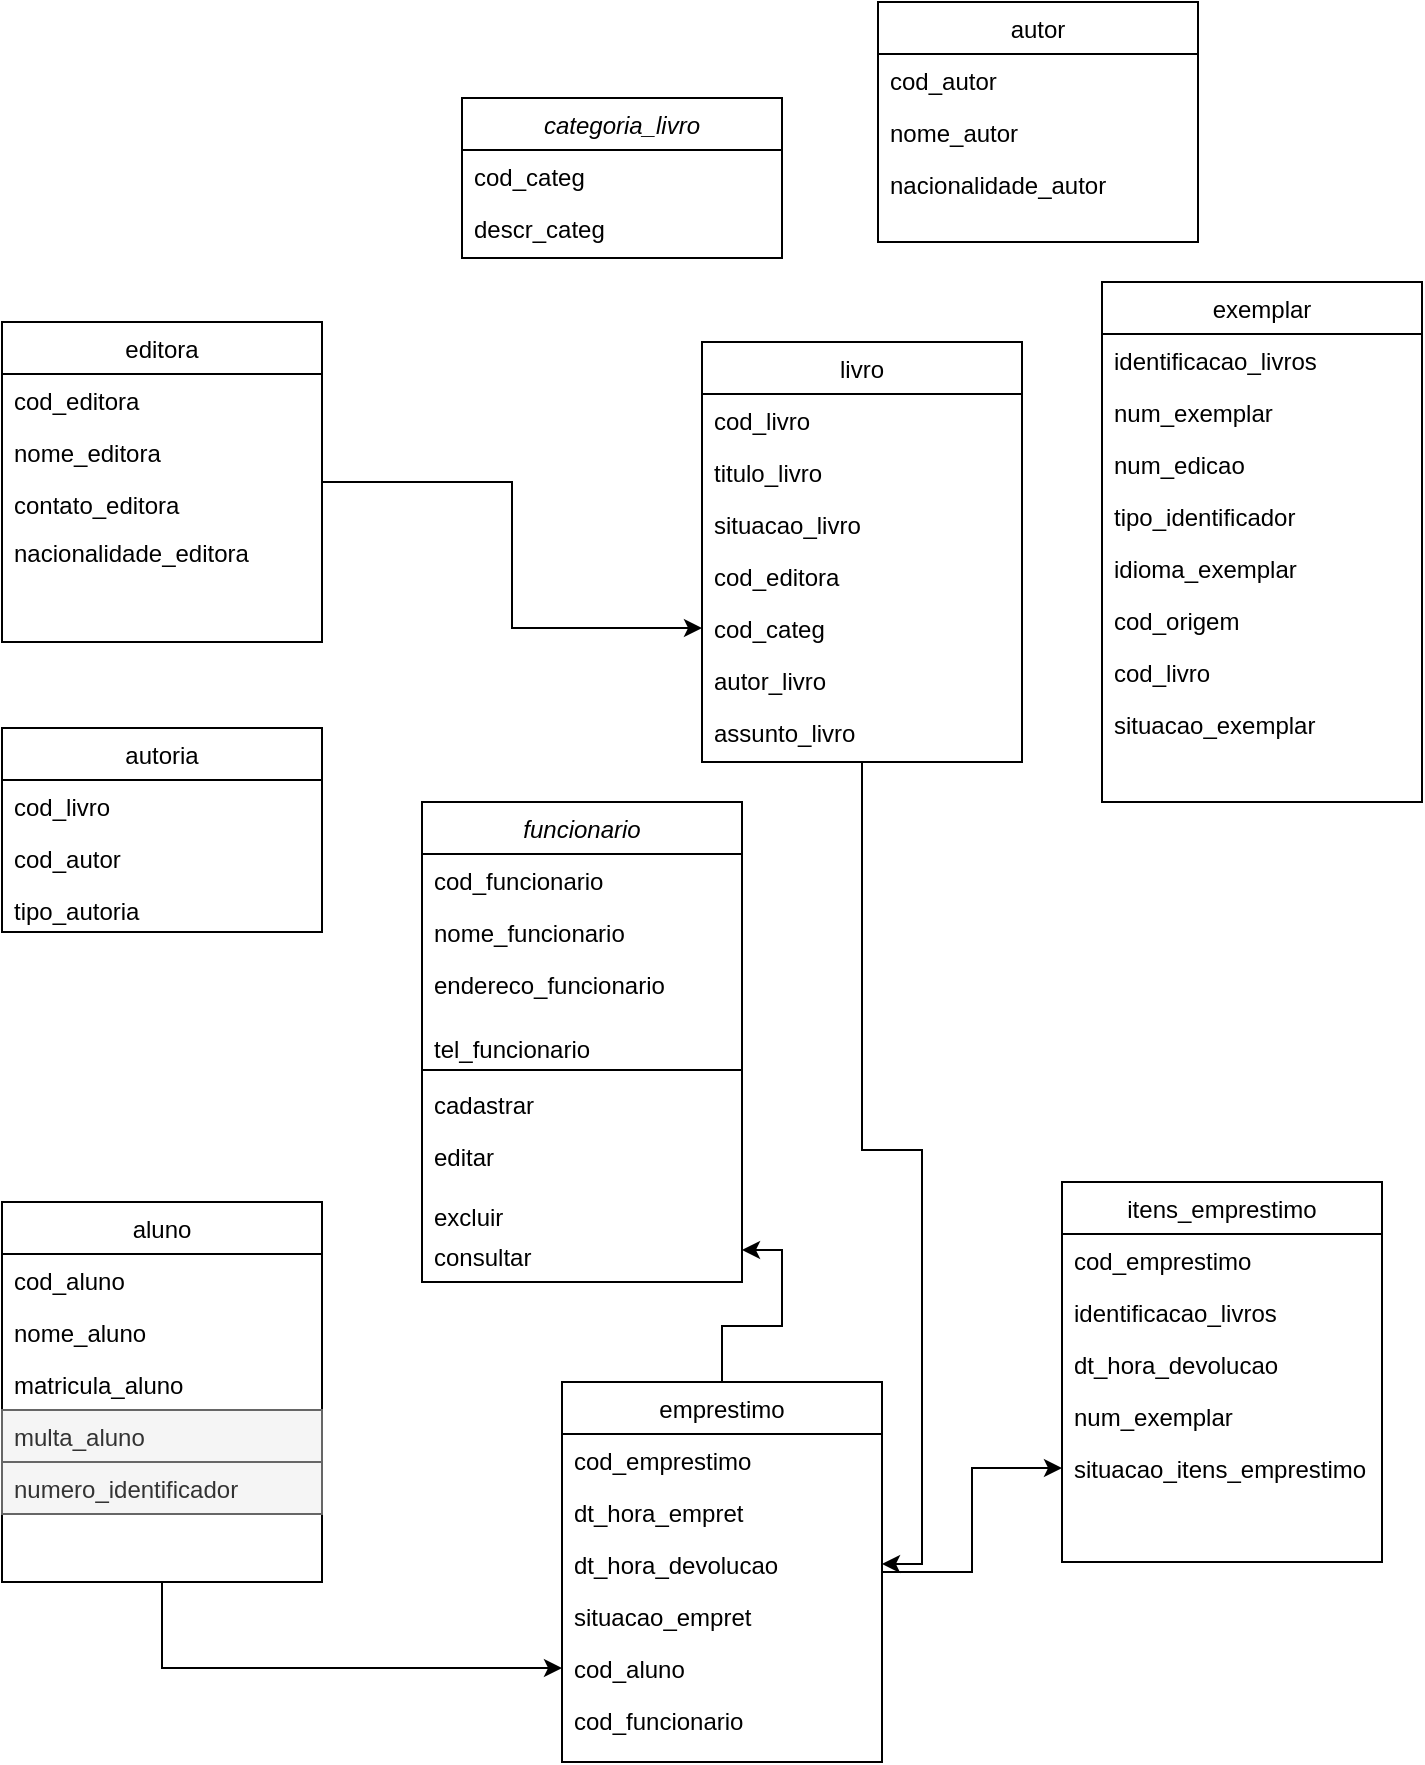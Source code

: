 <mxfile version="20.2.8" type="device"><diagram id="C5RBs43oDa-KdzZeNtuy" name="Page-1"><mxGraphModel dx="862" dy="482" grid="1" gridSize="10" guides="1" tooltips="1" connect="1" arrows="1" fold="1" page="1" pageScale="1" pageWidth="827" pageHeight="1169" math="0" shadow="0"><root><mxCell id="WIyWlLk6GJQsqaUBKTNV-0"/><mxCell id="WIyWlLk6GJQsqaUBKTNV-1" parent="WIyWlLk6GJQsqaUBKTNV-0"/><mxCell id="zkfFHV4jXpPFQw0GAbJ--0" value="categoria_livro" style="swimlane;fontStyle=2;align=center;verticalAlign=top;childLayout=stackLayout;horizontal=1;startSize=26;horizontalStack=0;resizeParent=1;resizeLast=0;collapsible=1;marginBottom=0;rounded=0;shadow=0;strokeWidth=1;" parent="WIyWlLk6GJQsqaUBKTNV-1" vertex="1"><mxGeometry x="300" y="168" width="160" height="80" as="geometry"><mxRectangle x="230" y="140" width="160" height="26" as="alternateBounds"/></mxGeometry></mxCell><mxCell id="zkfFHV4jXpPFQw0GAbJ--1" value=" cod_categ " style="text;align=left;verticalAlign=top;spacingLeft=4;spacingRight=4;overflow=hidden;rotatable=0;points=[[0,0.5],[1,0.5]];portConstraint=eastwest;" parent="zkfFHV4jXpPFQw0GAbJ--0" vertex="1"><mxGeometry y="26" width="160" height="26" as="geometry"/></mxCell><mxCell id="zkfFHV4jXpPFQw0GAbJ--2" value=" descr_categ" style="text;align=left;verticalAlign=top;spacingLeft=4;spacingRight=4;overflow=hidden;rotatable=0;points=[[0,0.5],[1,0.5]];portConstraint=eastwest;rounded=0;shadow=0;html=0;" parent="zkfFHV4jXpPFQw0GAbJ--0" vertex="1"><mxGeometry y="52" width="160" height="26" as="geometry"/></mxCell><mxCell id="kb1XCOfcSCcU74PIKwgp-87" value="" style="edgeStyle=orthogonalEdgeStyle;rounded=0;orthogonalLoop=1;jettySize=auto;html=1;" edge="1" parent="WIyWlLk6GJQsqaUBKTNV-1" source="zkfFHV4jXpPFQw0GAbJ--13" target="kb1XCOfcSCcU74PIKwgp-17"><mxGeometry relative="1" as="geometry"/></mxCell><mxCell id="zkfFHV4jXpPFQw0GAbJ--13" value="editora" style="swimlane;fontStyle=0;align=center;verticalAlign=top;childLayout=stackLayout;horizontal=1;startSize=26;horizontalStack=0;resizeParent=1;resizeLast=0;collapsible=1;marginBottom=0;rounded=0;shadow=0;strokeWidth=1;" parent="WIyWlLk6GJQsqaUBKTNV-1" vertex="1"><mxGeometry x="70" y="280" width="160" height="160" as="geometry"><mxRectangle x="340" y="380" width="170" height="26" as="alternateBounds"/></mxGeometry></mxCell><mxCell id="kb1XCOfcSCcU74PIKwgp-8" value=" cod_editora   " style="text;align=left;verticalAlign=top;spacingLeft=4;spacingRight=4;overflow=hidden;rotatable=0;points=[[0,0.5],[1,0.5]];portConstraint=eastwest;rounded=0;shadow=0;html=0;" vertex="1" parent="zkfFHV4jXpPFQw0GAbJ--13"><mxGeometry y="26" width="160" height="26" as="geometry"/></mxCell><mxCell id="kb1XCOfcSCcU74PIKwgp-11" value=" nome_editora" style="text;align=left;verticalAlign=top;spacingLeft=4;spacingRight=4;overflow=hidden;rotatable=0;points=[[0,0.5],[1,0.5]];portConstraint=eastwest;rounded=0;shadow=0;html=0;" vertex="1" parent="zkfFHV4jXpPFQw0GAbJ--13"><mxGeometry y="52" width="160" height="26" as="geometry"/></mxCell><mxCell id="kb1XCOfcSCcU74PIKwgp-10" value=" contato_editora  " style="text;align=left;verticalAlign=top;spacingLeft=4;spacingRight=4;overflow=hidden;rotatable=0;points=[[0,0.5],[1,0.5]];portConstraint=eastwest;rounded=0;shadow=0;html=0;" vertex="1" parent="zkfFHV4jXpPFQw0GAbJ--13"><mxGeometry y="78" width="160" height="24" as="geometry"/></mxCell><mxCell id="kb1XCOfcSCcU74PIKwgp-9" value=" nacionalidade_editora" style="text;align=left;verticalAlign=top;spacingLeft=4;spacingRight=4;overflow=hidden;rotatable=0;points=[[0,0.5],[1,0.5]];portConstraint=eastwest;rounded=0;shadow=0;html=0;" vertex="1" parent="zkfFHV4jXpPFQw0GAbJ--13"><mxGeometry y="102" width="160" height="26" as="geometry"/></mxCell><mxCell id="zkfFHV4jXpPFQw0GAbJ--17" value="autor" style="swimlane;fontStyle=0;align=center;verticalAlign=top;childLayout=stackLayout;horizontal=1;startSize=26;horizontalStack=0;resizeParent=1;resizeLast=0;collapsible=1;marginBottom=0;rounded=0;shadow=0;strokeWidth=1;" parent="WIyWlLk6GJQsqaUBKTNV-1" vertex="1"><mxGeometry x="508" y="120" width="160" height="120" as="geometry"><mxRectangle x="550" y="140" width="160" height="26" as="alternateBounds"/></mxGeometry></mxCell><mxCell id="zkfFHV4jXpPFQw0GAbJ--18" value=" cod_autor " style="text;align=left;verticalAlign=top;spacingLeft=4;spacingRight=4;overflow=hidden;rotatable=0;points=[[0,0.5],[1,0.5]];portConstraint=eastwest;" parent="zkfFHV4jXpPFQw0GAbJ--17" vertex="1"><mxGeometry y="26" width="160" height="26" as="geometry"/></mxCell><mxCell id="zkfFHV4jXpPFQw0GAbJ--19" value=" nome_autor   " style="text;align=left;verticalAlign=top;spacingLeft=4;spacingRight=4;overflow=hidden;rotatable=0;points=[[0,0.5],[1,0.5]];portConstraint=eastwest;rounded=0;shadow=0;html=0;" parent="zkfFHV4jXpPFQw0GAbJ--17" vertex="1"><mxGeometry y="52" width="160" height="26" as="geometry"/></mxCell><mxCell id="zkfFHV4jXpPFQw0GAbJ--20" value="nacionalidade_autor" style="text;align=left;verticalAlign=top;spacingLeft=4;spacingRight=4;overflow=hidden;rotatable=0;points=[[0,0.5],[1,0.5]];portConstraint=eastwest;rounded=0;shadow=0;html=0;" parent="zkfFHV4jXpPFQw0GAbJ--17" vertex="1"><mxGeometry y="78" width="160" height="26" as="geometry"/></mxCell><mxCell id="kb1XCOfcSCcU74PIKwgp-52" value="" style="edgeStyle=orthogonalEdgeStyle;rounded=0;orthogonalLoop=1;jettySize=auto;html=1;" edge="1" parent="WIyWlLk6GJQsqaUBKTNV-1" source="kb1XCOfcSCcU74PIKwgp-1" target="kb1XCOfcSCcU74PIKwgp-37"><mxGeometry relative="1" as="geometry"/></mxCell><mxCell id="kb1XCOfcSCcU74PIKwgp-1" value="aluno" style="swimlane;fontStyle=0;align=center;verticalAlign=top;childLayout=stackLayout;horizontal=1;startSize=26;horizontalStack=0;resizeParent=1;resizeLast=0;collapsible=1;marginBottom=0;rounded=0;shadow=0;strokeWidth=1;" vertex="1" parent="WIyWlLk6GJQsqaUBKTNV-1"><mxGeometry x="70" y="720" width="160" height="190" as="geometry"><mxRectangle x="550" y="140" width="160" height="26" as="alternateBounds"/></mxGeometry></mxCell><mxCell id="kb1XCOfcSCcU74PIKwgp-2" value=" cod_aluno" style="text;align=left;verticalAlign=top;spacingLeft=4;spacingRight=4;overflow=hidden;rotatable=0;points=[[0,0.5],[1,0.5]];portConstraint=eastwest;" vertex="1" parent="kb1XCOfcSCcU74PIKwgp-1"><mxGeometry y="26" width="160" height="26" as="geometry"/></mxCell><mxCell id="kb1XCOfcSCcU74PIKwgp-3" value="nome_aluno" style="text;align=left;verticalAlign=top;spacingLeft=4;spacingRight=4;overflow=hidden;rotatable=0;points=[[0,0.5],[1,0.5]];portConstraint=eastwest;rounded=0;shadow=0;html=0;" vertex="1" parent="kb1XCOfcSCcU74PIKwgp-1"><mxGeometry y="52" width="160" height="26" as="geometry"/></mxCell><mxCell id="kb1XCOfcSCcU74PIKwgp-5" value="matricula_aluno" style="text;align=left;verticalAlign=top;spacingLeft=4;spacingRight=4;overflow=hidden;rotatable=0;points=[[0,0.5],[1,0.5]];portConstraint=eastwest;rounded=0;shadow=0;html=0;" vertex="1" parent="kb1XCOfcSCcU74PIKwgp-1"><mxGeometry y="78" width="160" height="26" as="geometry"/></mxCell><mxCell id="kb1XCOfcSCcU74PIKwgp-6" value="multa_aluno" style="text;align=left;verticalAlign=top;spacingLeft=4;spacingRight=4;overflow=hidden;rotatable=0;points=[[0,0.5],[1,0.5]];portConstraint=eastwest;rounded=0;shadow=0;html=0;fillColor=#f5f5f5;strokeColor=#666666;fontColor=#333333;" vertex="1" parent="kb1XCOfcSCcU74PIKwgp-1"><mxGeometry y="104" width="160" height="26" as="geometry"/></mxCell><mxCell id="kb1XCOfcSCcU74PIKwgp-7" value="numero_identificador  " style="text;align=left;verticalAlign=top;spacingLeft=4;spacingRight=4;overflow=hidden;rotatable=0;points=[[0,0.5],[1,0.5]];portConstraint=eastwest;rounded=0;shadow=0;html=0;fillColor=#f5f5f5;strokeColor=#666666;fontColor=#333333;" vertex="1" parent="kb1XCOfcSCcU74PIKwgp-1"><mxGeometry y="130" width="160" height="26" as="geometry"/></mxCell><mxCell id="kb1XCOfcSCcU74PIKwgp-88" value="" style="edgeStyle=orthogonalEdgeStyle;rounded=0;orthogonalLoop=1;jettySize=auto;html=1;" edge="1" parent="WIyWlLk6GJQsqaUBKTNV-1" source="kb1XCOfcSCcU74PIKwgp-12" target="kb1XCOfcSCcU74PIKwgp-35"><mxGeometry relative="1" as="geometry"/></mxCell><mxCell id="kb1XCOfcSCcU74PIKwgp-12" value="livro" style="swimlane;fontStyle=0;align=center;verticalAlign=top;childLayout=stackLayout;horizontal=1;startSize=26;horizontalStack=0;resizeParent=1;resizeLast=0;collapsible=1;marginBottom=0;rounded=0;shadow=0;strokeWidth=1;" vertex="1" parent="WIyWlLk6GJQsqaUBKTNV-1"><mxGeometry x="420" y="290" width="160" height="210" as="geometry"><mxRectangle x="550" y="140" width="160" height="26" as="alternateBounds"/></mxGeometry></mxCell><mxCell id="kb1XCOfcSCcU74PIKwgp-13" value="cod_livro       " style="text;align=left;verticalAlign=top;spacingLeft=4;spacingRight=4;overflow=hidden;rotatable=0;points=[[0,0.5],[1,0.5]];portConstraint=eastwest;" vertex="1" parent="kb1XCOfcSCcU74PIKwgp-12"><mxGeometry y="26" width="160" height="26" as="geometry"/></mxCell><mxCell id="kb1XCOfcSCcU74PIKwgp-14" value=" titulo_livro" style="text;align=left;verticalAlign=top;spacingLeft=4;spacingRight=4;overflow=hidden;rotatable=0;points=[[0,0.5],[1,0.5]];portConstraint=eastwest;rounded=0;shadow=0;html=0;" vertex="1" parent="kb1XCOfcSCcU74PIKwgp-12"><mxGeometry y="52" width="160" height="26" as="geometry"/></mxCell><mxCell id="kb1XCOfcSCcU74PIKwgp-15" value="situacao_livro " style="text;align=left;verticalAlign=top;spacingLeft=4;spacingRight=4;overflow=hidden;rotatable=0;points=[[0,0.5],[1,0.5]];portConstraint=eastwest;rounded=0;shadow=0;html=0;" vertex="1" parent="kb1XCOfcSCcU74PIKwgp-12"><mxGeometry y="78" width="160" height="26" as="geometry"/></mxCell><mxCell id="kb1XCOfcSCcU74PIKwgp-16" value="  cod_editora" style="text;align=left;verticalAlign=top;spacingLeft=4;spacingRight=4;overflow=hidden;rotatable=0;points=[[0,0.5],[1,0.5]];portConstraint=eastwest;rounded=0;shadow=0;html=0;" vertex="1" parent="kb1XCOfcSCcU74PIKwgp-12"><mxGeometry y="104" width="160" height="26" as="geometry"/></mxCell><mxCell id="kb1XCOfcSCcU74PIKwgp-17" value=" cod_categ " style="text;align=left;verticalAlign=top;spacingLeft=4;spacingRight=4;overflow=hidden;rotatable=0;points=[[0,0.5],[1,0.5]];portConstraint=eastwest;rounded=0;shadow=0;html=0;" vertex="1" parent="kb1XCOfcSCcU74PIKwgp-12"><mxGeometry y="130" width="160" height="26" as="geometry"/></mxCell><mxCell id="kb1XCOfcSCcU74PIKwgp-44" value=" autor_livro" style="text;align=left;verticalAlign=top;spacingLeft=4;spacingRight=4;overflow=hidden;rotatable=0;points=[[0,0.5],[1,0.5]];portConstraint=eastwest;rounded=0;shadow=0;html=0;" vertex="1" parent="kb1XCOfcSCcU74PIKwgp-12"><mxGeometry y="156" width="160" height="26" as="geometry"/></mxCell><mxCell id="kb1XCOfcSCcU74PIKwgp-45" value=" assunto_livro" style="text;align=left;verticalAlign=top;spacingLeft=4;spacingRight=4;overflow=hidden;rotatable=0;points=[[0,0.5],[1,0.5]];portConstraint=eastwest;rounded=0;shadow=0;html=0;" vertex="1" parent="kb1XCOfcSCcU74PIKwgp-12"><mxGeometry y="182" width="160" height="26" as="geometry"/></mxCell><mxCell id="kb1XCOfcSCcU74PIKwgp-18" value="exemplar" style="swimlane;fontStyle=0;align=center;verticalAlign=top;childLayout=stackLayout;horizontal=1;startSize=26;horizontalStack=0;resizeParent=1;resizeLast=0;collapsible=1;marginBottom=0;rounded=0;shadow=0;strokeWidth=1;" vertex="1" parent="WIyWlLk6GJQsqaUBKTNV-1"><mxGeometry x="620" y="260" width="160" height="260" as="geometry"><mxRectangle x="550" y="140" width="160" height="26" as="alternateBounds"/></mxGeometry></mxCell><mxCell id="kb1XCOfcSCcU74PIKwgp-19" value="identificacao_livros" style="text;align=left;verticalAlign=top;spacingLeft=4;spacingRight=4;overflow=hidden;rotatable=0;points=[[0,0.5],[1,0.5]];portConstraint=eastwest;" vertex="1" parent="kb1XCOfcSCcU74PIKwgp-18"><mxGeometry y="26" width="160" height="26" as="geometry"/></mxCell><mxCell id="kb1XCOfcSCcU74PIKwgp-20" value="num_exemplar" style="text;align=left;verticalAlign=top;spacingLeft=4;spacingRight=4;overflow=hidden;rotatable=0;points=[[0,0.5],[1,0.5]];portConstraint=eastwest;rounded=0;shadow=0;html=0;" vertex="1" parent="kb1XCOfcSCcU74PIKwgp-18"><mxGeometry y="52" width="160" height="26" as="geometry"/></mxCell><mxCell id="kb1XCOfcSCcU74PIKwgp-21" value="num_edicao" style="text;align=left;verticalAlign=top;spacingLeft=4;spacingRight=4;overflow=hidden;rotatable=0;points=[[0,0.5],[1,0.5]];portConstraint=eastwest;rounded=0;shadow=0;html=0;" vertex="1" parent="kb1XCOfcSCcU74PIKwgp-18"><mxGeometry y="78" width="160" height="26" as="geometry"/></mxCell><mxCell id="kb1XCOfcSCcU74PIKwgp-22" value="tipo_identificador    " style="text;align=left;verticalAlign=top;spacingLeft=4;spacingRight=4;overflow=hidden;rotatable=0;points=[[0,0.5],[1,0.5]];portConstraint=eastwest;rounded=0;shadow=0;html=0;" vertex="1" parent="kb1XCOfcSCcU74PIKwgp-18"><mxGeometry y="104" width="160" height="26" as="geometry"/></mxCell><mxCell id="kb1XCOfcSCcU74PIKwgp-23" value="idioma_exemplar" style="text;align=left;verticalAlign=top;spacingLeft=4;spacingRight=4;overflow=hidden;rotatable=0;points=[[0,0.5],[1,0.5]];portConstraint=eastwest;rounded=0;shadow=0;html=0;" vertex="1" parent="kb1XCOfcSCcU74PIKwgp-18"><mxGeometry y="130" width="160" height="26" as="geometry"/></mxCell><mxCell id="kb1XCOfcSCcU74PIKwgp-24" value="cod_origem " style="text;align=left;verticalAlign=top;spacingLeft=4;spacingRight=4;overflow=hidden;rotatable=0;points=[[0,0.5],[1,0.5]];portConstraint=eastwest;rounded=0;shadow=0;html=0;" vertex="1" parent="kb1XCOfcSCcU74PIKwgp-18"><mxGeometry y="156" width="160" height="26" as="geometry"/></mxCell><mxCell id="kb1XCOfcSCcU74PIKwgp-25" value="cod_livro  " style="text;align=left;verticalAlign=top;spacingLeft=4;spacingRight=4;overflow=hidden;rotatable=0;points=[[0,0.5],[1,0.5]];portConstraint=eastwest;rounded=0;shadow=0;html=0;" vertex="1" parent="kb1XCOfcSCcU74PIKwgp-18"><mxGeometry y="182" width="160" height="26" as="geometry"/></mxCell><mxCell id="kb1XCOfcSCcU74PIKwgp-26" value="situacao_exemplar" style="text;align=left;verticalAlign=top;spacingLeft=4;spacingRight=4;overflow=hidden;rotatable=0;points=[[0,0.5],[1,0.5]];portConstraint=eastwest;rounded=0;shadow=0;html=0;" vertex="1" parent="kb1XCOfcSCcU74PIKwgp-18"><mxGeometry y="208" width="160" height="26" as="geometry"/></mxCell><mxCell id="kb1XCOfcSCcU74PIKwgp-27" value="autoria" style="swimlane;fontStyle=0;align=center;verticalAlign=top;childLayout=stackLayout;horizontal=1;startSize=26;horizontalStack=0;resizeParent=1;resizeLast=0;collapsible=1;marginBottom=0;rounded=0;shadow=0;strokeWidth=1;" vertex="1" parent="WIyWlLk6GJQsqaUBKTNV-1"><mxGeometry x="70" y="483" width="160" height="102" as="geometry"><mxRectangle x="340" y="380" width="170" height="26" as="alternateBounds"/></mxGeometry></mxCell><mxCell id="kb1XCOfcSCcU74PIKwgp-28" value="cod_livro " style="text;align=left;verticalAlign=top;spacingLeft=4;spacingRight=4;overflow=hidden;rotatable=0;points=[[0,0.5],[1,0.5]];portConstraint=eastwest;rounded=0;shadow=0;html=0;" vertex="1" parent="kb1XCOfcSCcU74PIKwgp-27"><mxGeometry y="26" width="160" height="26" as="geometry"/></mxCell><mxCell id="kb1XCOfcSCcU74PIKwgp-29" value="cod_autor " style="text;align=left;verticalAlign=top;spacingLeft=4;spacingRight=4;overflow=hidden;rotatable=0;points=[[0,0.5],[1,0.5]];portConstraint=eastwest;rounded=0;shadow=0;html=0;" vertex="1" parent="kb1XCOfcSCcU74PIKwgp-27"><mxGeometry y="52" width="160" height="26" as="geometry"/></mxCell><mxCell id="kb1XCOfcSCcU74PIKwgp-30" value="tipo_autoria  " style="text;align=left;verticalAlign=top;spacingLeft=4;spacingRight=4;overflow=hidden;rotatable=0;points=[[0,0.5],[1,0.5]];portConstraint=eastwest;rounded=0;shadow=0;html=0;" vertex="1" parent="kb1XCOfcSCcU74PIKwgp-27"><mxGeometry y="78" width="160" height="24" as="geometry"/></mxCell><mxCell id="kb1XCOfcSCcU74PIKwgp-84" value="" style="edgeStyle=orthogonalEdgeStyle;rounded=0;orthogonalLoop=1;jettySize=auto;html=1;" edge="1" parent="WIyWlLk6GJQsqaUBKTNV-1" source="kb1XCOfcSCcU74PIKwgp-32" target="kb1XCOfcSCcU74PIKwgp-81"><mxGeometry relative="1" as="geometry"/></mxCell><mxCell id="kb1XCOfcSCcU74PIKwgp-86" value="" style="edgeStyle=orthogonalEdgeStyle;rounded=0;orthogonalLoop=1;jettySize=auto;html=1;" edge="1" parent="WIyWlLk6GJQsqaUBKTNV-1" source="kb1XCOfcSCcU74PIKwgp-32" target="kb1XCOfcSCcU74PIKwgp-43"><mxGeometry relative="1" as="geometry"/></mxCell><mxCell id="kb1XCOfcSCcU74PIKwgp-32" value="emprestimo" style="swimlane;fontStyle=0;align=center;verticalAlign=top;childLayout=stackLayout;horizontal=1;startSize=26;horizontalStack=0;resizeParent=1;resizeLast=0;collapsible=1;marginBottom=0;rounded=0;shadow=0;strokeWidth=1;" vertex="1" parent="WIyWlLk6GJQsqaUBKTNV-1"><mxGeometry x="350" y="810" width="160" height="190" as="geometry"><mxRectangle x="550" y="140" width="160" height="26" as="alternateBounds"/></mxGeometry></mxCell><mxCell id="kb1XCOfcSCcU74PIKwgp-33" value="cod_emprestimo " style="text;align=left;verticalAlign=top;spacingLeft=4;spacingRight=4;overflow=hidden;rotatable=0;points=[[0,0.5],[1,0.5]];portConstraint=eastwest;" vertex="1" parent="kb1XCOfcSCcU74PIKwgp-32"><mxGeometry y="26" width="160" height="26" as="geometry"/></mxCell><mxCell id="kb1XCOfcSCcU74PIKwgp-34" value="dt_hora_empret" style="text;align=left;verticalAlign=top;spacingLeft=4;spacingRight=4;overflow=hidden;rotatable=0;points=[[0,0.5],[1,0.5]];portConstraint=eastwest;rounded=0;shadow=0;html=0;" vertex="1" parent="kb1XCOfcSCcU74PIKwgp-32"><mxGeometry y="52" width="160" height="26" as="geometry"/></mxCell><mxCell id="kb1XCOfcSCcU74PIKwgp-35" value="dt_hora_devolucao" style="text;align=left;verticalAlign=top;spacingLeft=4;spacingRight=4;overflow=hidden;rotatable=0;points=[[0,0.5],[1,0.5]];portConstraint=eastwest;rounded=0;shadow=0;html=0;" vertex="1" parent="kb1XCOfcSCcU74PIKwgp-32"><mxGeometry y="78" width="160" height="26" as="geometry"/></mxCell><mxCell id="kb1XCOfcSCcU74PIKwgp-36" value=" situacao_empret" style="text;align=left;verticalAlign=top;spacingLeft=4;spacingRight=4;overflow=hidden;rotatable=0;points=[[0,0.5],[1,0.5]];portConstraint=eastwest;rounded=0;shadow=0;html=0;" vertex="1" parent="kb1XCOfcSCcU74PIKwgp-32"><mxGeometry y="104" width="160" height="26" as="geometry"/></mxCell><mxCell id="kb1XCOfcSCcU74PIKwgp-37" value="cod_aluno" style="text;align=left;verticalAlign=top;spacingLeft=4;spacingRight=4;overflow=hidden;rotatable=0;points=[[0,0.5],[1,0.5]];portConstraint=eastwest;rounded=0;shadow=0;html=0;" vertex="1" parent="kb1XCOfcSCcU74PIKwgp-32"><mxGeometry y="130" width="160" height="26" as="geometry"/></mxCell><mxCell id="kb1XCOfcSCcU74PIKwgp-89" value="cod_funcionario" style="text;align=left;verticalAlign=top;spacingLeft=4;spacingRight=4;overflow=hidden;rotatable=0;points=[[0,0.5],[1,0.5]];portConstraint=eastwest;rounded=0;shadow=0;html=0;" vertex="1" parent="kb1XCOfcSCcU74PIKwgp-32"><mxGeometry y="156" width="160" height="26" as="geometry"/></mxCell><mxCell id="kb1XCOfcSCcU74PIKwgp-38" value="itens_emprestimo" style="swimlane;fontStyle=0;align=center;verticalAlign=top;childLayout=stackLayout;horizontal=1;startSize=26;horizontalStack=0;resizeParent=1;resizeLast=0;collapsible=1;marginBottom=0;rounded=0;shadow=0;strokeWidth=1;" vertex="1" parent="WIyWlLk6GJQsqaUBKTNV-1"><mxGeometry x="600" y="710" width="160" height="190" as="geometry"><mxRectangle x="550" y="140" width="160" height="26" as="alternateBounds"/></mxGeometry></mxCell><mxCell id="kb1XCOfcSCcU74PIKwgp-39" value="cod_emprestimo " style="text;align=left;verticalAlign=top;spacingLeft=4;spacingRight=4;overflow=hidden;rotatable=0;points=[[0,0.5],[1,0.5]];portConstraint=eastwest;" vertex="1" parent="kb1XCOfcSCcU74PIKwgp-38"><mxGeometry y="26" width="160" height="26" as="geometry"/></mxCell><mxCell id="kb1XCOfcSCcU74PIKwgp-40" value="identificacao_livros" style="text;align=left;verticalAlign=top;spacingLeft=4;spacingRight=4;overflow=hidden;rotatable=0;points=[[0,0.5],[1,0.5]];portConstraint=eastwest;rounded=0;shadow=0;html=0;" vertex="1" parent="kb1XCOfcSCcU74PIKwgp-38"><mxGeometry y="52" width="160" height="26" as="geometry"/></mxCell><mxCell id="kb1XCOfcSCcU74PIKwgp-41" value="dt_hora_devolucao" style="text;align=left;verticalAlign=top;spacingLeft=4;spacingRight=4;overflow=hidden;rotatable=0;points=[[0,0.5],[1,0.5]];portConstraint=eastwest;rounded=0;shadow=0;html=0;" vertex="1" parent="kb1XCOfcSCcU74PIKwgp-38"><mxGeometry y="78" width="160" height="26" as="geometry"/></mxCell><mxCell id="kb1XCOfcSCcU74PIKwgp-42" value="num_exemplar  " style="text;align=left;verticalAlign=top;spacingLeft=4;spacingRight=4;overflow=hidden;rotatable=0;points=[[0,0.5],[1,0.5]];portConstraint=eastwest;rounded=0;shadow=0;html=0;" vertex="1" parent="kb1XCOfcSCcU74PIKwgp-38"><mxGeometry y="104" width="160" height="26" as="geometry"/></mxCell><mxCell id="kb1XCOfcSCcU74PIKwgp-43" value=" situacao_itens_emprestimo" style="text;align=left;verticalAlign=top;spacingLeft=4;spacingRight=4;overflow=hidden;rotatable=0;points=[[0,0.5],[1,0.5]];portConstraint=eastwest;rounded=0;shadow=0;html=0;" vertex="1" parent="kb1XCOfcSCcU74PIKwgp-38"><mxGeometry y="130" width="160" height="26" as="geometry"/></mxCell><mxCell id="kb1XCOfcSCcU74PIKwgp-61" value="funcionario" style="swimlane;fontStyle=2;align=center;verticalAlign=top;childLayout=stackLayout;horizontal=1;startSize=26;horizontalStack=0;resizeParent=1;resizeLast=0;collapsible=1;marginBottom=0;rounded=0;shadow=0;strokeWidth=1;" vertex="1" parent="WIyWlLk6GJQsqaUBKTNV-1"><mxGeometry x="280" y="520" width="160" height="240" as="geometry"><mxRectangle x="230" y="140" width="160" height="26" as="alternateBounds"/></mxGeometry></mxCell><mxCell id="kb1XCOfcSCcU74PIKwgp-62" value="cod_funcionario" style="text;align=left;verticalAlign=top;spacingLeft=4;spacingRight=4;overflow=hidden;rotatable=0;points=[[0,0.5],[1,0.5]];portConstraint=eastwest;" vertex="1" parent="kb1XCOfcSCcU74PIKwgp-61"><mxGeometry y="26" width="160" height="26" as="geometry"/></mxCell><mxCell id="kb1XCOfcSCcU74PIKwgp-63" value="nome_funcionario" style="text;align=left;verticalAlign=top;spacingLeft=4;spacingRight=4;overflow=hidden;rotatable=0;points=[[0,0.5],[1,0.5]];portConstraint=eastwest;rounded=0;shadow=0;html=0;" vertex="1" parent="kb1XCOfcSCcU74PIKwgp-61"><mxGeometry y="52" width="160" height="26" as="geometry"/></mxCell><mxCell id="kb1XCOfcSCcU74PIKwgp-64" value="endereco_funcionario" style="text;align=left;verticalAlign=top;spacingLeft=4;spacingRight=4;overflow=hidden;rotatable=0;points=[[0,0.5],[1,0.5]];portConstraint=eastwest;rounded=0;shadow=0;html=0;" vertex="1" parent="kb1XCOfcSCcU74PIKwgp-61"><mxGeometry y="78" width="160" height="32" as="geometry"/></mxCell><mxCell id="kb1XCOfcSCcU74PIKwgp-68" value="tel_funcionario" style="text;align=left;verticalAlign=top;spacingLeft=4;spacingRight=4;overflow=hidden;rotatable=0;points=[[0,0.5],[1,0.5]];portConstraint=eastwest;rounded=0;shadow=0;html=0;" vertex="1" parent="kb1XCOfcSCcU74PIKwgp-61"><mxGeometry y="110" width="160" height="20" as="geometry"/></mxCell><mxCell id="kb1XCOfcSCcU74PIKwgp-65" value="" style="line;html=1;strokeWidth=1;align=left;verticalAlign=middle;spacingTop=-1;spacingLeft=3;spacingRight=3;rotatable=0;labelPosition=right;points=[];portConstraint=eastwest;" vertex="1" parent="kb1XCOfcSCcU74PIKwgp-61"><mxGeometry y="130" width="160" height="8" as="geometry"/></mxCell><mxCell id="kb1XCOfcSCcU74PIKwgp-66" value="cadastrar" style="text;align=left;verticalAlign=top;spacingLeft=4;spacingRight=4;overflow=hidden;rotatable=0;points=[[0,0.5],[1,0.5]];portConstraint=eastwest;" vertex="1" parent="kb1XCOfcSCcU74PIKwgp-61"><mxGeometry y="138" width="160" height="26" as="geometry"/></mxCell><mxCell id="kb1XCOfcSCcU74PIKwgp-69" value="editar" style="text;align=left;verticalAlign=top;spacingLeft=4;spacingRight=4;overflow=hidden;rotatable=0;points=[[0,0.5],[1,0.5]];portConstraint=eastwest;" vertex="1" parent="kb1XCOfcSCcU74PIKwgp-61"><mxGeometry y="164" width="160" height="30" as="geometry"/></mxCell><mxCell id="kb1XCOfcSCcU74PIKwgp-70" value="excluir" style="text;align=left;verticalAlign=top;spacingLeft=4;spacingRight=4;overflow=hidden;rotatable=0;points=[[0,0.5],[1,0.5]];portConstraint=eastwest;" vertex="1" parent="kb1XCOfcSCcU74PIKwgp-61"><mxGeometry y="194" width="160" height="20" as="geometry"/></mxCell><mxCell id="kb1XCOfcSCcU74PIKwgp-81" value="consultar" style="text;align=left;verticalAlign=top;spacingLeft=4;spacingRight=4;overflow=hidden;rotatable=0;points=[[0,0.5],[1,0.5]];portConstraint=eastwest;" vertex="1" parent="kb1XCOfcSCcU74PIKwgp-61"><mxGeometry y="214" width="160" height="20" as="geometry"/></mxCell></root></mxGraphModel></diagram></mxfile>